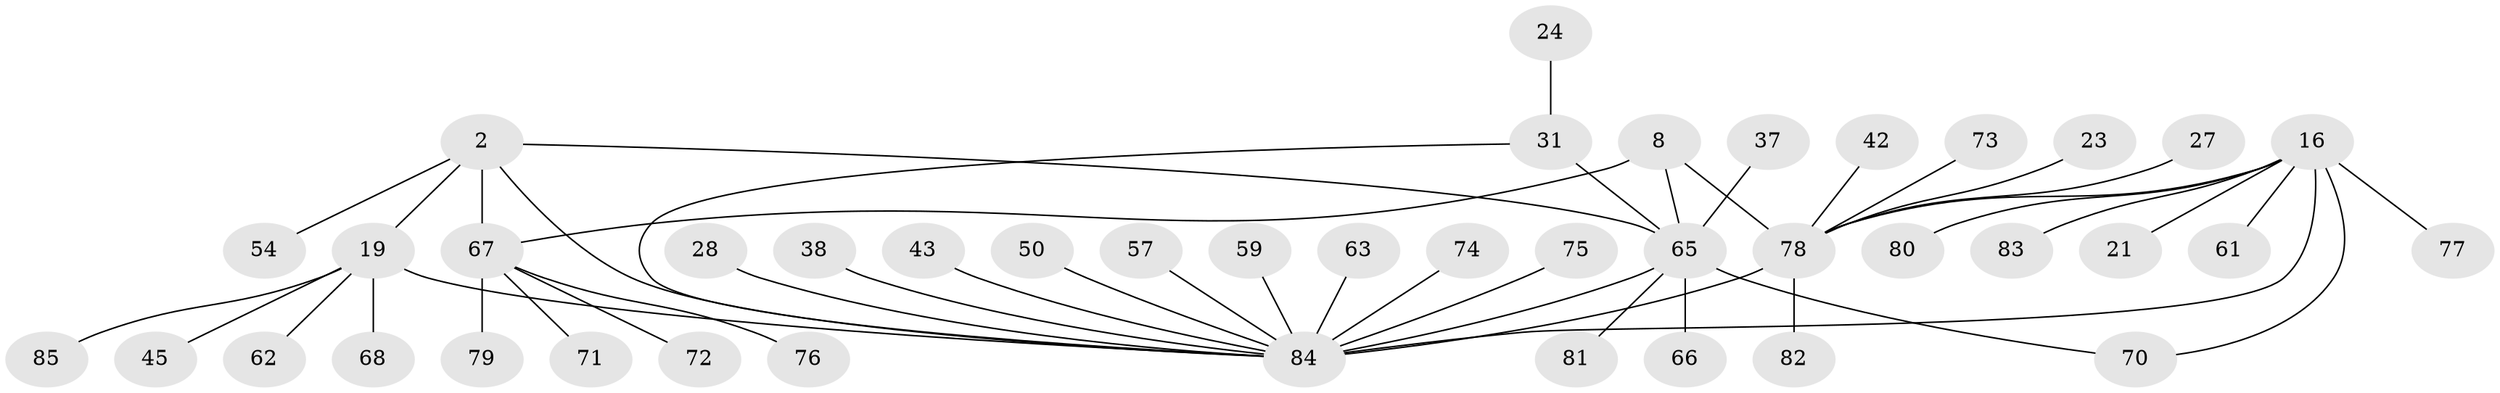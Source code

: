 // original degree distribution, {6: 0.047058823529411764, 4: 0.047058823529411764, 8: 0.023529411764705882, 10: 0.023529411764705882, 5: 0.03529411764705882, 9: 0.03529411764705882, 7: 0.023529411764705882, 1: 0.5176470588235295, 2: 0.2, 3: 0.047058823529411764}
// Generated by graph-tools (version 1.1) at 2025/55/03/09/25 04:55:53]
// undirected, 42 vertices, 48 edges
graph export_dot {
graph [start="1"]
  node [color=gray90,style=filled];
  2 [super="+1"];
  8 [super="+7"];
  16 [super="+13"];
  19 [super="+17"];
  21;
  23;
  24;
  27 [super="+25"];
  28;
  31 [super="+11"];
  37;
  38;
  42;
  43;
  45;
  50 [super="+44"];
  54;
  57;
  59;
  61;
  62 [super="+60"];
  63;
  65 [super="+12+26+35+56"];
  66;
  67 [super="+4+36+52"];
  68;
  70;
  71;
  72 [super="+29"];
  73;
  74;
  75 [super="+49"];
  76 [super="+47"];
  77 [super="+48"];
  78 [super="+46+55+58+39+22"];
  79;
  80 [super="+34"];
  81;
  82 [super="+53+69"];
  83;
  84 [super="+20+41"];
  85 [super="+64"];
  2 -- 19;
  2 -- 54;
  2 -- 65;
  2 -- 67 [weight=4];
  2 -- 84;
  8 -- 65;
  8 -- 78 [weight=4];
  8 -- 67;
  16 -- 70;
  16 -- 83;
  16 -- 84 [weight=6];
  16 -- 21;
  16 -- 61;
  16 -- 80;
  16 -- 77;
  16 -- 78;
  19 -- 68;
  19 -- 45;
  19 -- 62;
  19 -- 85;
  19 -- 84 [weight=4];
  23 -- 78;
  24 -- 31;
  27 -- 78;
  28 -- 84;
  31 -- 84 [weight=2];
  31 -- 65 [weight=4];
  37 -- 65;
  38 -- 84;
  42 -- 78;
  43 -- 84;
  50 -- 84;
  57 -- 84;
  59 -- 84;
  63 -- 84;
  65 -- 66;
  65 -- 70;
  65 -- 81;
  65 -- 84 [weight=2];
  67 -- 71;
  67 -- 72;
  67 -- 76;
  67 -- 79;
  73 -- 78;
  74 -- 84;
  75 -- 84;
  78 -- 82;
  78 -- 84 [weight=2];
}
